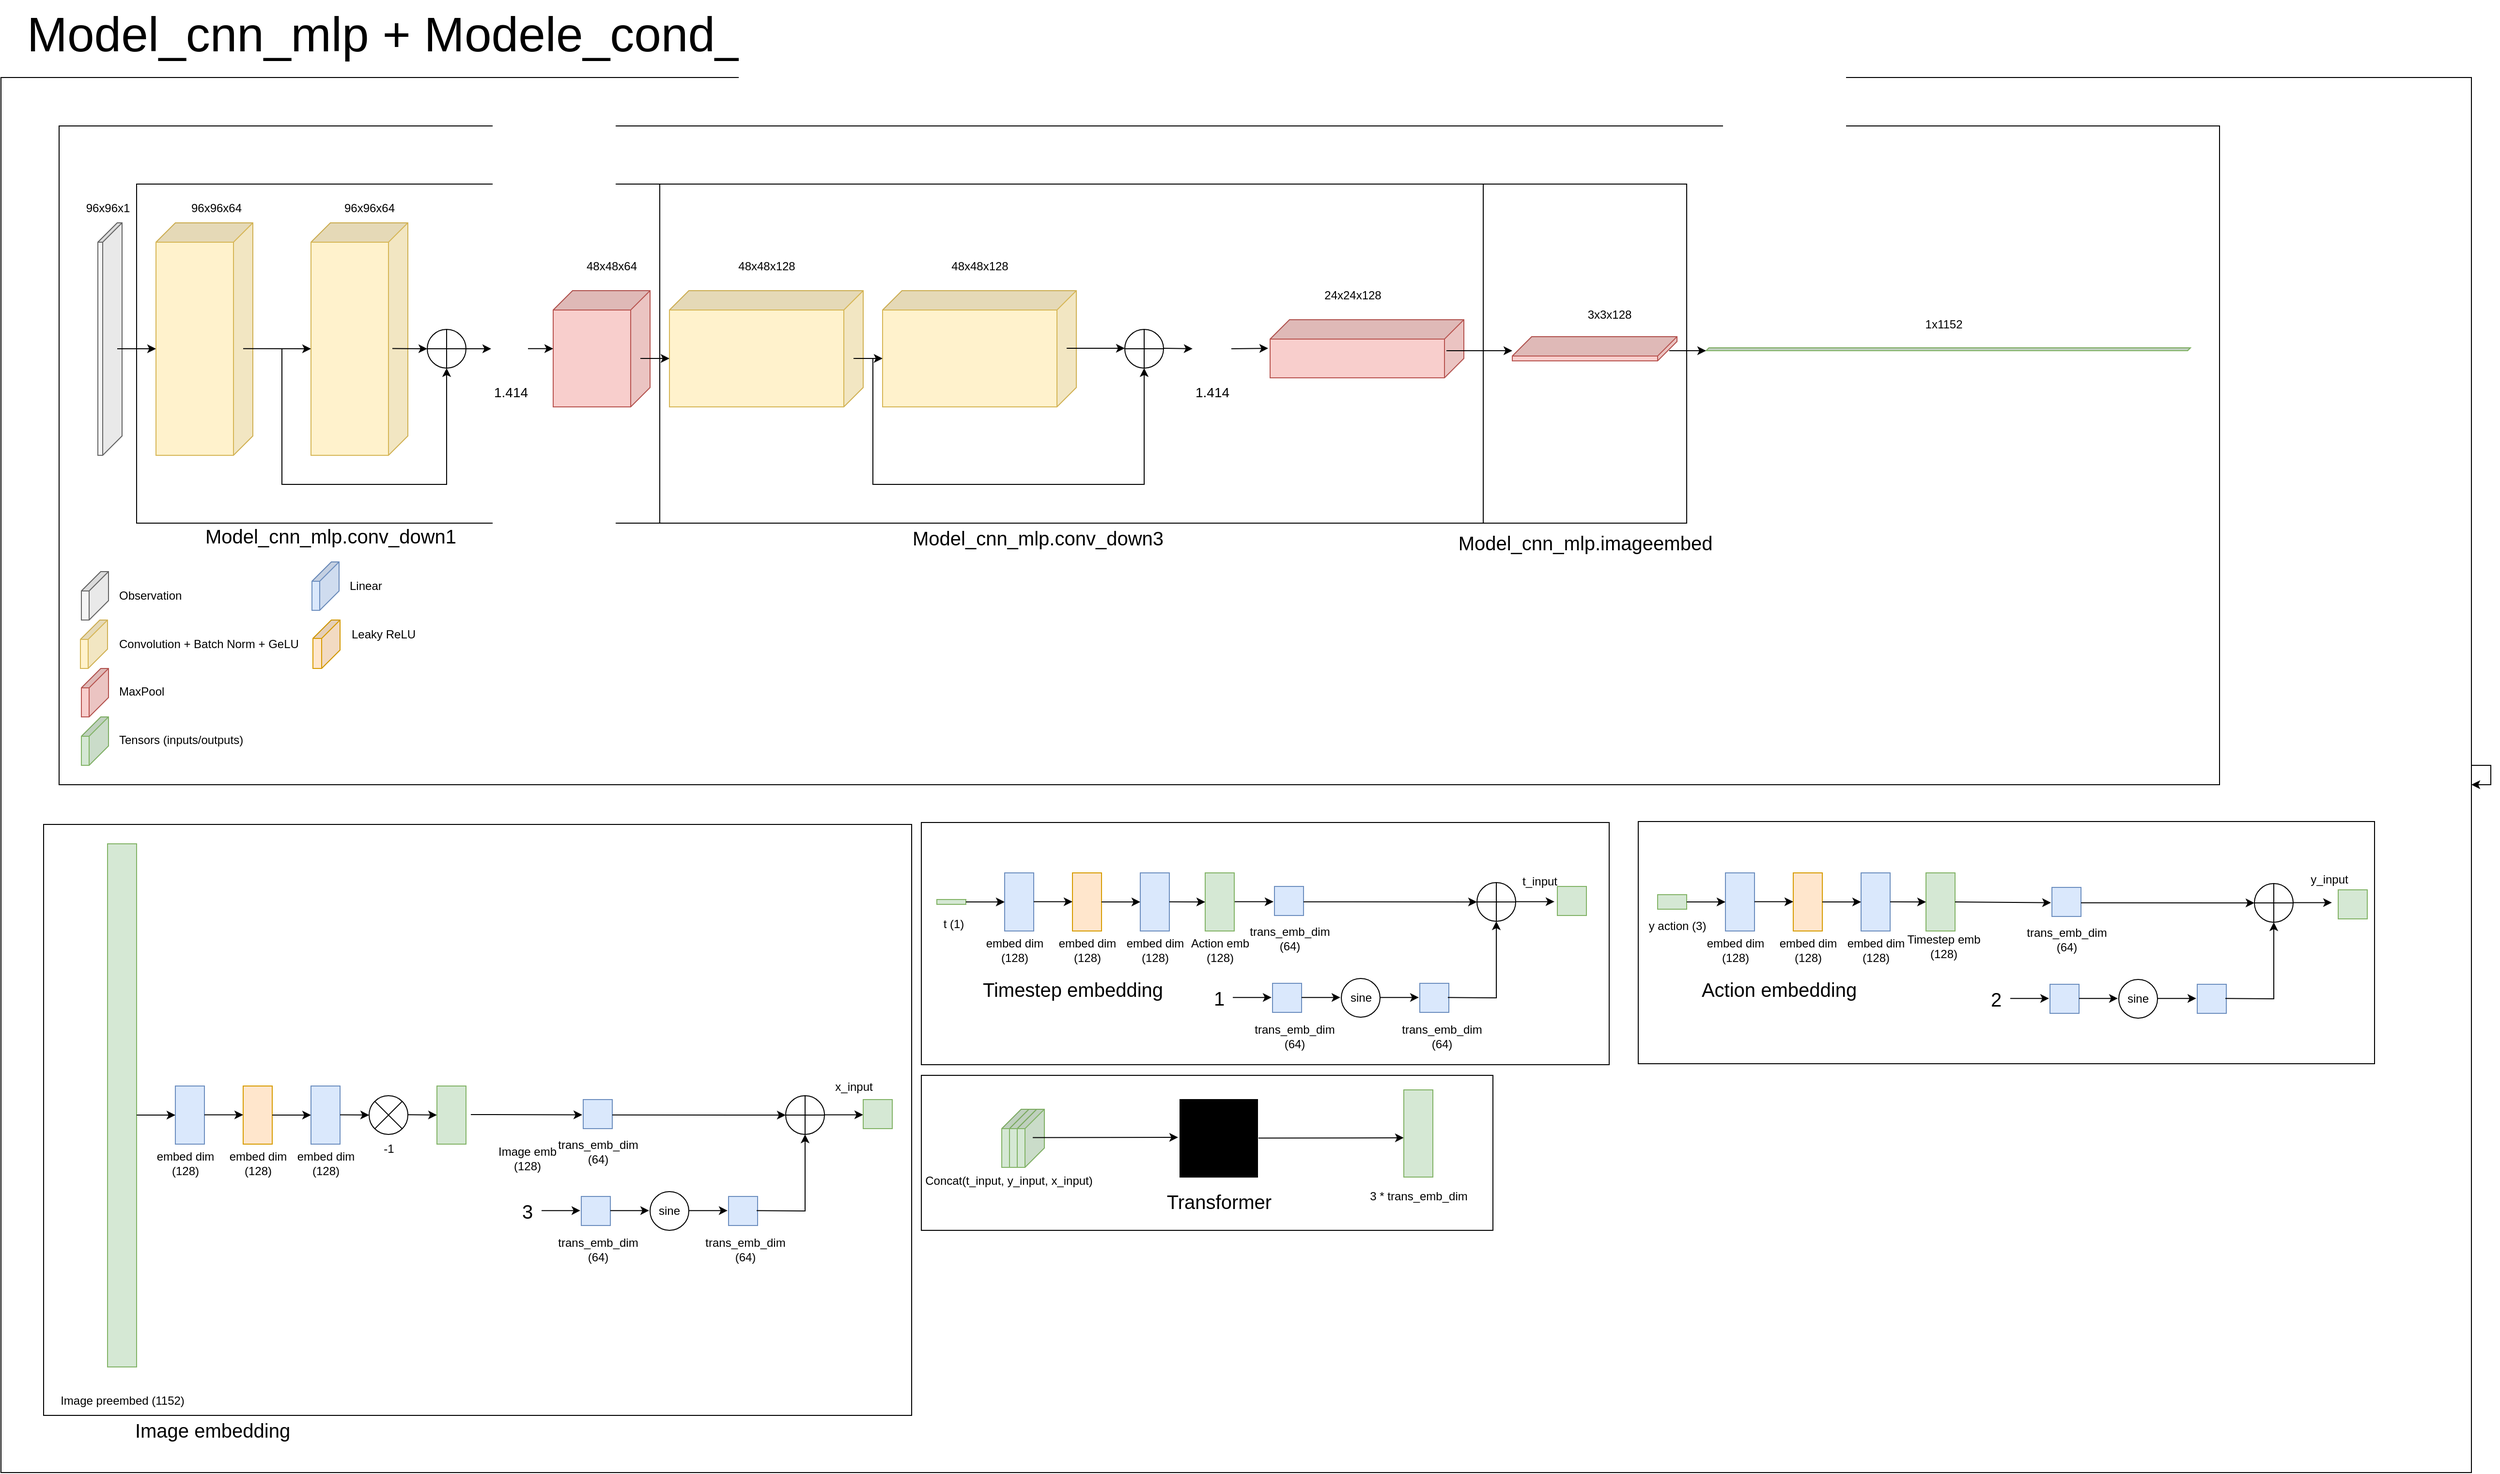 <mxfile version="21.6.1" type="github">
  <diagram name="Página-1" id="9xYNeDQMtR-Gsh-nBc_P">
    <mxGraphModel dx="4671" dy="3289" grid="1" gridSize="10" guides="1" tooltips="1" connect="1" arrows="1" fold="1" page="1" pageScale="1" pageWidth="827" pageHeight="1169" math="0" shadow="0">
      <root>
        <mxCell id="0" />
        <mxCell id="1" parent="0" />
        <mxCell id="6oceY9OCk3C5_YFXRhJT-163" value="" style="rounded=0;whiteSpace=wrap;html=1;" vertex="1" parent="1">
          <mxGeometry x="-60" y="-50" width="2550" height="1440" as="geometry" />
        </mxCell>
        <mxCell id="6oceY9OCk3C5_YFXRhJT-162" value="" style="rounded=0;whiteSpace=wrap;html=1;" vertex="1" parent="1">
          <mxGeometry x="890" y="980" width="590" height="160" as="geometry" />
        </mxCell>
        <mxCell id="6oceY9OCk3C5_YFXRhJT-161" value="" style="rounded=0;whiteSpace=wrap;html=1;" vertex="1" parent="1">
          <mxGeometry x="1630" y="718" width="760" height="250" as="geometry" />
        </mxCell>
        <mxCell id="6oceY9OCk3C5_YFXRhJT-160" value="" style="rounded=0;whiteSpace=wrap;html=1;" vertex="1" parent="1">
          <mxGeometry x="890" y="719" width="710" height="250" as="geometry" />
        </mxCell>
        <mxCell id="6oceY9OCk3C5_YFXRhJT-49" value="" style="rounded=0;whiteSpace=wrap;html=1;" vertex="1" parent="1">
          <mxGeometry x="-16" y="721" width="896" height="610" as="geometry" />
        </mxCell>
        <mxCell id="6oceY9OCk3C5_YFXRhJT-1" value="" style="rounded=0;whiteSpace=wrap;html=1;textOpacity=0;" vertex="1" parent="1">
          <mxGeometry width="2230" height="680" as="geometry" />
        </mxCell>
        <mxCell id="3gO5LC552atLHlRaGAxK-76" value="" style="rounded=0;whiteSpace=wrap;html=1;textOpacity=0;" parent="1" vertex="1">
          <mxGeometry x="1470" y="60" width="210" height="350" as="geometry" />
        </mxCell>
        <mxCell id="3gO5LC552atLHlRaGAxK-67" value="" style="rounded=0;whiteSpace=wrap;html=1;textOpacity=0;" parent="1" vertex="1">
          <mxGeometry x="620" y="60" width="850" height="350" as="geometry" />
        </mxCell>
        <mxCell id="3gO5LC552atLHlRaGAxK-65" value="" style="rounded=0;whiteSpace=wrap;html=1;textOpacity=0;" parent="1" vertex="1">
          <mxGeometry x="80" y="60" width="540" height="350" as="geometry" />
        </mxCell>
        <mxCell id="3gO5LC552atLHlRaGAxK-1" value="" style="shape=cube;whiteSpace=wrap;html=1;boundedLbl=1;backgroundOutline=1;darkOpacity=0.05;darkOpacity2=0.1;direction=south;fillColor=#fff2cc;strokeColor=#d6b656;" parent="1" vertex="1">
          <mxGeometry x="100" y="100" width="100" height="240" as="geometry" />
        </mxCell>
        <mxCell id="3gO5LC552atLHlRaGAxK-2" value="96x96x64" style="text;html=1;align=center;verticalAlign=middle;resizable=0;points=[];autosize=1;strokeColor=none;fillColor=none;" parent="1" vertex="1">
          <mxGeometry x="280" y="70" width="80" height="30" as="geometry" />
        </mxCell>
        <mxCell id="3gO5LC552atLHlRaGAxK-3" value="" style="shape=cube;whiteSpace=wrap;html=1;boundedLbl=1;backgroundOutline=1;darkOpacity=0.05;darkOpacity2=0.1;direction=south;fillColor=#fff2cc;strokeColor=#d6b656;" parent="1" vertex="1">
          <mxGeometry x="22" y="510" width="28" height="50" as="geometry" />
        </mxCell>
        <mxCell id="3gO5LC552atLHlRaGAxK-4" value="Convolution + Batch Norm + GeLU" style="text;html=1;align=left;verticalAlign=middle;resizable=0;points=[];autosize=1;strokeColor=none;fillColor=none;" parent="1" vertex="1">
          <mxGeometry x="60" y="520" width="210" height="30" as="geometry" />
        </mxCell>
        <mxCell id="3gO5LC552atLHlRaGAxK-8" value="" style="shape=cube;whiteSpace=wrap;html=1;boundedLbl=1;backgroundOutline=1;darkOpacity=0.05;darkOpacity2=0.1;direction=south;fillColor=#fff2cc;strokeColor=#d6b656;" parent="1" vertex="1">
          <mxGeometry x="260" y="100" width="100" height="240" as="geometry" />
        </mxCell>
        <mxCell id="3gO5LC552atLHlRaGAxK-11" value="" style="shape=cube;whiteSpace=wrap;html=1;boundedLbl=1;backgroundOutline=1;darkOpacity=0.05;darkOpacity2=0.1;direction=south;fillColor=#f5f5f5;strokeColor=#666666;fontColor=#333333;" parent="1" vertex="1">
          <mxGeometry x="40" y="100" width="25" height="240" as="geometry" />
        </mxCell>
        <mxCell id="3gO5LC552atLHlRaGAxK-12" value="96x96x1" style="text;html=1;align=center;verticalAlign=middle;resizable=0;points=[];autosize=1;strokeColor=none;fillColor=none;" parent="1" vertex="1">
          <mxGeometry x="15" y="70" width="70" height="30" as="geometry" />
        </mxCell>
        <mxCell id="3gO5LC552atLHlRaGAxK-13" value="" style="shape=cube;whiteSpace=wrap;html=1;boundedLbl=1;backgroundOutline=1;darkOpacity=0.05;darkOpacity2=0.1;direction=south;fillColor=#f5f5f5;strokeColor=#666666;fontColor=#333333;" parent="1" vertex="1">
          <mxGeometry x="23" y="460" width="28" height="50" as="geometry" />
        </mxCell>
        <mxCell id="3gO5LC552atLHlRaGAxK-14" value="Observation" style="text;html=1;align=left;verticalAlign=middle;resizable=0;points=[];autosize=1;strokeColor=none;fillColor=none;" parent="1" vertex="1">
          <mxGeometry x="60" y="470" width="90" height="30" as="geometry" />
        </mxCell>
        <mxCell id="3gO5LC552atLHlRaGAxK-15" value="" style="endArrow=classic;html=1;rounded=0;" parent="1" edge="1">
          <mxGeometry width="50" height="50" relative="1" as="geometry">
            <mxPoint x="60" y="230" as="sourcePoint" />
            <mxPoint x="100" y="230" as="targetPoint" />
          </mxGeometry>
        </mxCell>
        <mxCell id="3gO5LC552atLHlRaGAxK-16" value="" style="verticalLabelPosition=bottom;verticalAlign=top;html=1;shape=mxgraph.flowchart.summing_function;" parent="1" vertex="1">
          <mxGeometry x="380" y="210" width="40" height="40" as="geometry" />
        </mxCell>
        <mxCell id="3gO5LC552atLHlRaGAxK-17" value="" style="endArrow=classic;html=1;rounded=0;entryX=0.5;entryY=1;entryDx=0;entryDy=0;entryPerimeter=0;" parent="1" target="3gO5LC552atLHlRaGAxK-16" edge="1">
          <mxGeometry width="50" height="50" relative="1" as="geometry">
            <mxPoint x="230" y="230" as="sourcePoint" />
            <mxPoint x="100" y="410" as="targetPoint" />
            <Array as="points">
              <mxPoint x="230" y="360" />
              <mxPoint x="230" y="370" />
              <mxPoint x="400" y="370" />
            </Array>
          </mxGeometry>
        </mxCell>
        <mxCell id="3gO5LC552atLHlRaGAxK-19" value="" style="shape=image;html=1;verticalAlign=top;verticalLabelPosition=bottom;labelBackgroundColor=#ffffff;imageAspect=0;aspect=fixed;image=https://cdn0.iconfinder.com/data/icons/math-business-icon-set/93/1_4-128.png" parent="1" vertex="1">
          <mxGeometry x="446" y="210" width="40" height="40" as="geometry" />
        </mxCell>
        <mxCell id="3gO5LC552atLHlRaGAxK-21" value="" style="endArrow=classic;html=1;rounded=0;entryX=0;entryY=0.5;entryDx=0;entryDy=0;exitX=1;exitY=0.5;exitDx=0;exitDy=0;exitPerimeter=0;" parent="1" source="3gO5LC552atLHlRaGAxK-16" target="3gO5LC552atLHlRaGAxK-19" edge="1">
          <mxGeometry width="50" height="50" relative="1" as="geometry">
            <mxPoint x="546" y="220" as="sourcePoint" />
            <mxPoint x="321" y="229.5" as="targetPoint" />
          </mxGeometry>
        </mxCell>
        <mxCell id="3gO5LC552atLHlRaGAxK-22" value="&lt;font style=&quot;font-size: 14px;&quot;&gt;1.414&lt;/font&gt;" style="text;html=1;align=center;verticalAlign=middle;resizable=0;points=[];autosize=1;strokeColor=none;fillColor=none;" parent="1" vertex="1">
          <mxGeometry x="436" y="260" width="60" height="30" as="geometry" />
        </mxCell>
        <mxCell id="3gO5LC552atLHlRaGAxK-24" value="96x96x64" style="text;html=1;align=center;verticalAlign=middle;resizable=0;points=[];autosize=1;strokeColor=none;fillColor=none;" parent="1" vertex="1">
          <mxGeometry x="122" y="70" width="80" height="30" as="geometry" />
        </mxCell>
        <mxCell id="3gO5LC552atLHlRaGAxK-25" value="" style="shape=cube;whiteSpace=wrap;html=1;boundedLbl=1;backgroundOutline=1;darkOpacity=0.05;darkOpacity2=0.1;direction=south;fillColor=#f8cecc;strokeColor=#b85450;" parent="1" vertex="1">
          <mxGeometry x="510" y="170" width="100" height="120" as="geometry" />
        </mxCell>
        <mxCell id="3gO5LC552atLHlRaGAxK-28" value="" style="verticalLabelPosition=bottom;verticalAlign=top;html=1;shape=mxgraph.flowchart.summing_function;" parent="1" vertex="1">
          <mxGeometry x="1100" y="210" width="40" height="40" as="geometry" />
        </mxCell>
        <mxCell id="3gO5LC552atLHlRaGAxK-29" value="" style="endArrow=classic;html=1;rounded=0;entryX=0.5;entryY=1;entryDx=0;entryDy=0;entryPerimeter=0;" parent="1" target="3gO5LC552atLHlRaGAxK-28" edge="1">
          <mxGeometry width="50" height="50" relative="1" as="geometry">
            <mxPoint x="840" y="240" as="sourcePoint" />
            <mxPoint x="960" y="410" as="targetPoint" />
            <Array as="points">
              <mxPoint x="840" y="370" />
              <mxPoint x="1050" y="370" />
              <mxPoint x="1070" y="370" />
              <mxPoint x="1120" y="370" />
            </Array>
          </mxGeometry>
        </mxCell>
        <mxCell id="3gO5LC552atLHlRaGAxK-31" value="" style="shape=image;html=1;verticalAlign=top;verticalLabelPosition=bottom;labelBackgroundColor=#ffffff;imageAspect=0;aspect=fixed;image=https://cdn0.iconfinder.com/data/icons/math-business-icon-set/93/1_4-128.png" parent="1" vertex="1">
          <mxGeometry x="1170" y="210" width="40" height="40" as="geometry" />
        </mxCell>
        <mxCell id="3gO5LC552atLHlRaGAxK-33" value="" style="endArrow=classic;html=1;rounded=0;entryX=0;entryY=0.5;entryDx=0;entryDy=0;" parent="1" target="3gO5LC552atLHlRaGAxK-31" edge="1">
          <mxGeometry width="50" height="50" relative="1" as="geometry">
            <mxPoint x="1140" y="229.5" as="sourcePoint" />
            <mxPoint x="1168" y="229.5" as="targetPoint" />
          </mxGeometry>
        </mxCell>
        <mxCell id="3gO5LC552atLHlRaGAxK-34" value="48x48x128" style="text;html=1;align=center;verticalAlign=middle;resizable=0;points=[];autosize=1;strokeColor=none;fillColor=none;" parent="1" vertex="1">
          <mxGeometry x="690" y="130" width="80" height="30" as="geometry" />
        </mxCell>
        <mxCell id="3gO5LC552atLHlRaGAxK-43" value="" style="endArrow=classic;html=1;rounded=0;entryX=0;entryY=0;entryDx=130;entryDy=100;entryPerimeter=0;" parent="1" target="3gO5LC552atLHlRaGAxK-8" edge="1">
          <mxGeometry width="50" height="50" relative="1" as="geometry">
            <mxPoint x="190" y="229.84" as="sourcePoint" />
            <mxPoint x="230" y="229.84" as="targetPoint" />
          </mxGeometry>
        </mxCell>
        <mxCell id="3gO5LC552atLHlRaGAxK-45" value="" style="endArrow=classic;html=1;rounded=0;entryX=0;entryY=0.5;entryDx=0;entryDy=0;entryPerimeter=0;" parent="1" target="3gO5LC552atLHlRaGAxK-16" edge="1">
          <mxGeometry width="50" height="50" relative="1" as="geometry">
            <mxPoint x="344" y="229.75" as="sourcePoint" />
            <mxPoint x="414" y="229.91" as="targetPoint" />
          </mxGeometry>
        </mxCell>
        <mxCell id="3gO5LC552atLHlRaGAxK-47" value="" style="shape=cube;whiteSpace=wrap;html=1;boundedLbl=1;backgroundOutline=1;darkOpacity=0.05;darkOpacity2=0.1;direction=south;fillColor=#f8cecc;strokeColor=#b85450;" parent="1" vertex="1">
          <mxGeometry x="23" y="560" width="28" height="50" as="geometry" />
        </mxCell>
        <mxCell id="3gO5LC552atLHlRaGAxK-48" value="MaxPool" style="text;html=1;align=left;verticalAlign=middle;resizable=0;points=[];autosize=1;strokeColor=none;fillColor=none;" parent="1" vertex="1">
          <mxGeometry x="60" y="569" width="70" height="30" as="geometry" />
        </mxCell>
        <mxCell id="3gO5LC552atLHlRaGAxK-49" value="" style="endArrow=classic;html=1;rounded=0;entryX=0;entryY=0.5;entryDx=0;entryDy=0;exitX=1;exitY=0.5;exitDx=0;exitDy=0;exitPerimeter=0;" parent="1" edge="1">
          <mxGeometry width="50" height="50" relative="1" as="geometry">
            <mxPoint x="484" y="229.92" as="sourcePoint" />
            <mxPoint x="510" y="229.92" as="targetPoint" />
          </mxGeometry>
        </mxCell>
        <mxCell id="3gO5LC552atLHlRaGAxK-50" value="" style="shape=cube;whiteSpace=wrap;html=1;boundedLbl=1;backgroundOutline=1;darkOpacity=0.05;darkOpacity2=0.1;direction=south;fillColor=#fff2cc;strokeColor=#d6b656;" parent="1" vertex="1">
          <mxGeometry x="630" y="170" width="200" height="120" as="geometry" />
        </mxCell>
        <mxCell id="3gO5LC552atLHlRaGAxK-51" value="" style="shape=cube;whiteSpace=wrap;html=1;boundedLbl=1;backgroundOutline=1;darkOpacity=0.05;darkOpacity2=0.1;direction=south;fillColor=#fff2cc;strokeColor=#d6b656;" parent="1" vertex="1">
          <mxGeometry x="850" y="170" width="200" height="120" as="geometry" />
        </mxCell>
        <mxCell id="3gO5LC552atLHlRaGAxK-20" value="" style="endArrow=classic;html=1;rounded=0;entryX=0;entryY=0;entryDx=70;entryDy=200;entryPerimeter=0;" parent="1" target="3gO5LC552atLHlRaGAxK-50" edge="1">
          <mxGeometry width="50" height="50" relative="1" as="geometry">
            <mxPoint x="600" y="240" as="sourcePoint" />
            <mxPoint x="687" y="240.5" as="targetPoint" />
          </mxGeometry>
        </mxCell>
        <mxCell id="3gO5LC552atLHlRaGAxK-52" value="" style="endArrow=classic;html=1;rounded=0;entryX=0;entryY=0;entryDx=70;entryDy=200;entryPerimeter=0;" parent="1" edge="1">
          <mxGeometry width="50" height="50" relative="1" as="geometry">
            <mxPoint x="820" y="240" as="sourcePoint" />
            <mxPoint x="850" y="240" as="targetPoint" />
          </mxGeometry>
        </mxCell>
        <mxCell id="3gO5LC552atLHlRaGAxK-53" value="48x48x128" style="text;html=1;align=center;verticalAlign=middle;resizable=0;points=[];autosize=1;strokeColor=none;fillColor=none;" parent="1" vertex="1">
          <mxGeometry x="910" y="130" width="80" height="30" as="geometry" />
        </mxCell>
        <mxCell id="3gO5LC552atLHlRaGAxK-30" value="" style="endArrow=classic;html=1;rounded=0;" parent="1" edge="1">
          <mxGeometry width="50" height="50" relative="1" as="geometry">
            <mxPoint x="1040" y="229.5" as="sourcePoint" />
            <mxPoint x="1100" y="229.5" as="targetPoint" />
          </mxGeometry>
        </mxCell>
        <mxCell id="3gO5LC552atLHlRaGAxK-54" value="&lt;font style=&quot;font-size: 14px;&quot;&gt;1.414&lt;/font&gt;" style="text;html=1;align=center;verticalAlign=middle;resizable=0;points=[];autosize=1;strokeColor=none;fillColor=none;" parent="1" vertex="1">
          <mxGeometry x="1160" y="260" width="60" height="30" as="geometry" />
        </mxCell>
        <mxCell id="3gO5LC552atLHlRaGAxK-55" value="" style="shape=cube;whiteSpace=wrap;html=1;boundedLbl=1;backgroundOutline=1;darkOpacity=0.05;darkOpacity2=0.1;direction=south;fillColor=#f8cecc;strokeColor=#b85450;" parent="1" vertex="1">
          <mxGeometry x="1250" y="200" width="200" height="60" as="geometry" />
        </mxCell>
        <mxCell id="3gO5LC552atLHlRaGAxK-58" value="48x48x64" style="text;html=1;align=center;verticalAlign=middle;resizable=0;points=[];autosize=1;strokeColor=none;fillColor=none;" parent="1" vertex="1">
          <mxGeometry x="530" y="130" width="80" height="30" as="geometry" />
        </mxCell>
        <mxCell id="3gO5LC552atLHlRaGAxK-59" value="24x24x128" style="text;html=1;align=center;verticalAlign=middle;resizable=0;points=[];autosize=1;strokeColor=none;fillColor=none;" parent="1" vertex="1">
          <mxGeometry x="1295" y="160" width="80" height="30" as="geometry" />
        </mxCell>
        <mxCell id="3gO5LC552atLHlRaGAxK-64" value="" style="endArrow=classic;html=1;rounded=0;entryX=0.492;entryY=1.01;entryDx=0;entryDy=0;entryPerimeter=0;" parent="1" target="3gO5LC552atLHlRaGAxK-55" edge="1">
          <mxGeometry width="50" height="50" relative="1" as="geometry">
            <mxPoint x="1210" y="230" as="sourcePoint" />
            <mxPoint x="1240.2" y="230" as="targetPoint" />
          </mxGeometry>
        </mxCell>
        <mxCell id="3gO5LC552atLHlRaGAxK-66" value="&lt;font style=&quot;font-size: 20px;&quot;&gt;Model_cnn_mlp.conv_down1&lt;/font&gt;" style="text;html=1;align=center;verticalAlign=middle;resizable=0;points=[];autosize=1;strokeColor=none;fillColor=none;" parent="1" vertex="1">
          <mxGeometry x="140" y="403" width="280" height="40" as="geometry" />
        </mxCell>
        <mxCell id="3gO5LC552atLHlRaGAxK-68" value="&lt;font style=&quot;font-size: 20px;&quot;&gt;Model_cnn_mlp.conv_down3&lt;/font&gt;" style="text;html=1;align=center;verticalAlign=middle;resizable=0;points=[];autosize=1;strokeColor=none;fillColor=none;" parent="1" vertex="1">
          <mxGeometry x="870" y="405" width="280" height="40" as="geometry" />
        </mxCell>
        <mxCell id="3gO5LC552atLHlRaGAxK-69" value="" style="shape=cube;whiteSpace=wrap;html=1;boundedLbl=1;backgroundOutline=1;darkOpacity=0.05;darkOpacity2=0.1;direction=south;fillColor=#f8cecc;strokeColor=#b85450;" parent="1" vertex="1">
          <mxGeometry x="1500" y="217.5" width="170" height="25" as="geometry" />
        </mxCell>
        <mxCell id="3gO5LC552atLHlRaGAxK-70" value="3x3x128" style="text;html=1;align=center;verticalAlign=middle;resizable=0;points=[];autosize=1;strokeColor=none;fillColor=none;" parent="1" vertex="1">
          <mxGeometry x="1565" y="180" width="70" height="30" as="geometry" />
        </mxCell>
        <mxCell id="3gO5LC552atLHlRaGAxK-72" value="" style="shape=cube;whiteSpace=wrap;html=1;boundedLbl=1;backgroundOutline=1;darkOpacity=0.05;darkOpacity2=0.1;direction=south;fillColor=#d5e8d4;strokeColor=#82b366;" parent="1" vertex="1">
          <mxGeometry x="1700" y="229" width="500" height="3" as="geometry" />
        </mxCell>
        <mxCell id="3gO5LC552atLHlRaGAxK-73" value="1x1152" style="text;html=1;align=center;verticalAlign=middle;resizable=0;points=[];autosize=1;strokeColor=none;fillColor=none;" parent="1" vertex="1">
          <mxGeometry x="1915" y="190" width="60" height="30" as="geometry" />
        </mxCell>
        <mxCell id="3gO5LC552atLHlRaGAxK-74" value="" style="endArrow=classic;html=1;rounded=0;entryX=0.58;entryY=1;entryDx=0;entryDy=0;entryPerimeter=0;" parent="1" target="3gO5LC552atLHlRaGAxK-69" edge="1">
          <mxGeometry width="50" height="50" relative="1" as="geometry">
            <mxPoint x="1432" y="232" as="sourcePoint" />
            <mxPoint x="1470" y="232" as="targetPoint" />
          </mxGeometry>
        </mxCell>
        <mxCell id="3gO5LC552atLHlRaGAxK-75" value="" style="endArrow=classic;html=1;rounded=0;entryX=0.492;entryY=1.01;entryDx=0;entryDy=0;entryPerimeter=0;" parent="1" edge="1">
          <mxGeometry width="50" height="50" relative="1" as="geometry">
            <mxPoint x="1662" y="232" as="sourcePoint" />
            <mxPoint x="1700" y="232" as="targetPoint" />
          </mxGeometry>
        </mxCell>
        <mxCell id="3gO5LC552atLHlRaGAxK-77" value="&lt;font style=&quot;font-size: 20px;&quot;&gt;Model_cnn_mlp.imageembed&lt;/font&gt;" style="text;html=1;align=center;verticalAlign=middle;resizable=0;points=[];autosize=1;strokeColor=none;fillColor=none;" parent="1" vertex="1">
          <mxGeometry x="1430" y="410" width="290" height="40" as="geometry" />
        </mxCell>
        <mxCell id="3gO5LC552atLHlRaGAxK-78" value="" style="shape=cube;whiteSpace=wrap;html=1;boundedLbl=1;backgroundOutline=1;darkOpacity=0.05;darkOpacity2=0.1;direction=south;fillColor=#d5e8d4;strokeColor=#82b366;" parent="1" vertex="1">
          <mxGeometry x="23" y="610" width="28" height="50" as="geometry" />
        </mxCell>
        <mxCell id="3gO5LC552atLHlRaGAxK-79" value="Tensors (inputs/outputs)" style="text;html=1;align=left;verticalAlign=middle;resizable=0;points=[];autosize=1;strokeColor=none;fillColor=none;" parent="1" vertex="1">
          <mxGeometry x="60" y="619" width="150" height="30" as="geometry" />
        </mxCell>
        <mxCell id="6oceY9OCk3C5_YFXRhJT-5" value="" style="rounded=0;whiteSpace=wrap;html=1;fillColor=#d5e8d4;strokeColor=#82b366;" vertex="1" parent="1">
          <mxGeometry x="50" y="741" width="30" height="540" as="geometry" />
        </mxCell>
        <mxCell id="6oceY9OCk3C5_YFXRhJT-7" value="Image preembed (1152)" style="text;html=1;align=center;verticalAlign=middle;resizable=0;points=[];autosize=1;strokeColor=none;fillColor=none;" vertex="1" parent="1">
          <mxGeometry x="-10" y="1301" width="150" height="30" as="geometry" />
        </mxCell>
        <mxCell id="6oceY9OCk3C5_YFXRhJT-8" value="" style="rounded=0;whiteSpace=wrap;html=1;fillColor=#dae8fc;strokeColor=#6c8ebf;" vertex="1" parent="1">
          <mxGeometry x="120" y="991" width="30" height="60" as="geometry" />
        </mxCell>
        <mxCell id="6oceY9OCk3C5_YFXRhJT-12" value="" style="endArrow=classic;html=1;rounded=0;entryX=0;entryY=0.5;entryDx=0;entryDy=0;" edge="1" parent="1" target="6oceY9OCk3C5_YFXRhJT-8">
          <mxGeometry width="50" height="50" relative="1" as="geometry">
            <mxPoint x="80" y="1021" as="sourcePoint" />
            <mxPoint x="130" y="971" as="targetPoint" />
          </mxGeometry>
        </mxCell>
        <mxCell id="6oceY9OCk3C5_YFXRhJT-13" value="" style="shape=cube;whiteSpace=wrap;html=1;boundedLbl=1;backgroundOutline=1;darkOpacity=0.05;darkOpacity2=0.1;direction=south;fillColor=#dae8fc;strokeColor=#6c8ebf;" vertex="1" parent="1">
          <mxGeometry x="261" y="450" width="28" height="50" as="geometry" />
        </mxCell>
        <mxCell id="6oceY9OCk3C5_YFXRhJT-14" value="Linear" style="text;html=1;align=left;verticalAlign=middle;resizable=0;points=[];autosize=1;strokeColor=none;fillColor=none;" vertex="1" parent="1">
          <mxGeometry x="298" y="460" width="60" height="30" as="geometry" />
        </mxCell>
        <mxCell id="6oceY9OCk3C5_YFXRhJT-15" value="" style="rounded=0;whiteSpace=wrap;html=1;fillColor=#ffe6cc;strokeColor=#d79b00;" vertex="1" parent="1">
          <mxGeometry x="190" y="991" width="30" height="60" as="geometry" />
        </mxCell>
        <mxCell id="6oceY9OCk3C5_YFXRhJT-16" value="" style="shape=cube;whiteSpace=wrap;html=1;boundedLbl=1;backgroundOutline=1;darkOpacity=0.05;darkOpacity2=0.1;direction=south;fillColor=#ffe6cc;strokeColor=#d79b00;size=19;" vertex="1" parent="1">
          <mxGeometry x="262" y="510" width="28" height="50" as="geometry" />
        </mxCell>
        <mxCell id="6oceY9OCk3C5_YFXRhJT-17" value="Leaky ReLU" style="text;html=1;align=left;verticalAlign=middle;resizable=0;points=[];autosize=1;strokeColor=none;fillColor=none;" vertex="1" parent="1">
          <mxGeometry x="300" y="510" width="90" height="30" as="geometry" />
        </mxCell>
        <mxCell id="6oceY9OCk3C5_YFXRhJT-18" value="" style="endArrow=classic;html=1;rounded=0;entryX=0;entryY=0.5;entryDx=0;entryDy=0;" edge="1" parent="1">
          <mxGeometry width="50" height="50" relative="1" as="geometry">
            <mxPoint x="150" y="1020.81" as="sourcePoint" />
            <mxPoint x="190" y="1020.81" as="targetPoint" />
          </mxGeometry>
        </mxCell>
        <mxCell id="6oceY9OCk3C5_YFXRhJT-19" value="" style="rounded=0;whiteSpace=wrap;html=1;fillColor=#dae8fc;strokeColor=#6c8ebf;" vertex="1" parent="1">
          <mxGeometry x="260" y="991" width="30" height="60" as="geometry" />
        </mxCell>
        <mxCell id="6oceY9OCk3C5_YFXRhJT-20" value="" style="endArrow=classic;html=1;rounded=0;entryX=0;entryY=0.5;entryDx=0;entryDy=0;" edge="1" parent="1" target="6oceY9OCk3C5_YFXRhJT-19">
          <mxGeometry width="50" height="50" relative="1" as="geometry">
            <mxPoint x="220" y="1021" as="sourcePoint" />
            <mxPoint x="270" y="971" as="targetPoint" />
          </mxGeometry>
        </mxCell>
        <mxCell id="6oceY9OCk3C5_YFXRhJT-21" value="embed dim&lt;br&gt;(128)" style="text;html=1;align=center;verticalAlign=middle;resizable=0;points=[];autosize=1;strokeColor=none;fillColor=none;" vertex="1" parent="1">
          <mxGeometry x="90" y="1051" width="80" height="40" as="geometry" />
        </mxCell>
        <mxCell id="6oceY9OCk3C5_YFXRhJT-24" value="embed dim&lt;br&gt;(128)" style="text;html=1;align=center;verticalAlign=middle;resizable=0;points=[];autosize=1;strokeColor=none;fillColor=none;" vertex="1" parent="1">
          <mxGeometry x="165" y="1051" width="80" height="40" as="geometry" />
        </mxCell>
        <mxCell id="6oceY9OCk3C5_YFXRhJT-25" value="embed dim&lt;br&gt;(128)" style="text;html=1;align=center;verticalAlign=middle;resizable=0;points=[];autosize=1;strokeColor=none;fillColor=none;" vertex="1" parent="1">
          <mxGeometry x="235" y="1051" width="80" height="40" as="geometry" />
        </mxCell>
        <mxCell id="6oceY9OCk3C5_YFXRhJT-26" value="" style="rounded=0;whiteSpace=wrap;html=1;fillColor=#d5e8d4;strokeColor=#82b366;" vertex="1" parent="1">
          <mxGeometry x="1650" y="793.5" width="30" height="15" as="geometry" />
        </mxCell>
        <mxCell id="6oceY9OCk3C5_YFXRhJT-27" value="y action (3)" style="text;html=1;align=center;verticalAlign=middle;resizable=0;points=[];autosize=1;strokeColor=none;fillColor=none;" vertex="1" parent="1">
          <mxGeometry x="1630" y="810.5" width="80" height="30" as="geometry" />
        </mxCell>
        <mxCell id="6oceY9OCk3C5_YFXRhJT-28" value="" style="rounded=0;whiteSpace=wrap;html=1;fillColor=#dae8fc;strokeColor=#6c8ebf;" vertex="1" parent="1">
          <mxGeometry x="1720" y="771" width="30" height="60" as="geometry" />
        </mxCell>
        <mxCell id="6oceY9OCk3C5_YFXRhJT-29" value="" style="endArrow=classic;html=1;rounded=0;entryX=0;entryY=0.5;entryDx=0;entryDy=0;" edge="1" parent="1" target="6oceY9OCk3C5_YFXRhJT-28">
          <mxGeometry width="50" height="50" relative="1" as="geometry">
            <mxPoint x="1680" y="801" as="sourcePoint" />
            <mxPoint x="1730" y="751" as="targetPoint" />
          </mxGeometry>
        </mxCell>
        <mxCell id="6oceY9OCk3C5_YFXRhJT-30" value="" style="rounded=0;whiteSpace=wrap;html=1;fillColor=#ffe6cc;strokeColor=#d79b00;" vertex="1" parent="1">
          <mxGeometry x="1790" y="771" width="30" height="60" as="geometry" />
        </mxCell>
        <mxCell id="6oceY9OCk3C5_YFXRhJT-31" value="" style="endArrow=classic;html=1;rounded=0;entryX=0;entryY=0.5;entryDx=0;entryDy=0;" edge="1" parent="1">
          <mxGeometry width="50" height="50" relative="1" as="geometry">
            <mxPoint x="1750" y="800.81" as="sourcePoint" />
            <mxPoint x="1790" y="800.81" as="targetPoint" />
          </mxGeometry>
        </mxCell>
        <mxCell id="6oceY9OCk3C5_YFXRhJT-32" value="" style="rounded=0;whiteSpace=wrap;html=1;fillColor=#dae8fc;strokeColor=#6c8ebf;" vertex="1" parent="1">
          <mxGeometry x="1860" y="771" width="30" height="60" as="geometry" />
        </mxCell>
        <mxCell id="6oceY9OCk3C5_YFXRhJT-33" value="" style="endArrow=classic;html=1;rounded=0;entryX=0;entryY=0.5;entryDx=0;entryDy=0;" edge="1" parent="1" target="6oceY9OCk3C5_YFXRhJT-32">
          <mxGeometry width="50" height="50" relative="1" as="geometry">
            <mxPoint x="1820" y="801" as="sourcePoint" />
            <mxPoint x="1870" y="751" as="targetPoint" />
          </mxGeometry>
        </mxCell>
        <mxCell id="6oceY9OCk3C5_YFXRhJT-34" value="embed dim&lt;br&gt;(128)" style="text;html=1;align=center;verticalAlign=middle;resizable=0;points=[];autosize=1;strokeColor=none;fillColor=none;" vertex="1" parent="1">
          <mxGeometry x="1690" y="831" width="80" height="40" as="geometry" />
        </mxCell>
        <mxCell id="6oceY9OCk3C5_YFXRhJT-35" value="embed dim&lt;br&gt;(128)" style="text;html=1;align=center;verticalAlign=middle;resizable=0;points=[];autosize=1;strokeColor=none;fillColor=none;" vertex="1" parent="1">
          <mxGeometry x="1765" y="831" width="80" height="40" as="geometry" />
        </mxCell>
        <mxCell id="6oceY9OCk3C5_YFXRhJT-36" value="embed dim&lt;br&gt;(128)" style="text;html=1;align=center;verticalAlign=middle;resizable=0;points=[];autosize=1;strokeColor=none;fillColor=none;" vertex="1" parent="1">
          <mxGeometry x="1835" y="831" width="80" height="40" as="geometry" />
        </mxCell>
        <mxCell id="6oceY9OCk3C5_YFXRhJT-38" value="" style="rounded=0;whiteSpace=wrap;html=1;fillColor=#d5e8d4;strokeColor=#82b366;" vertex="1" parent="1">
          <mxGeometry x="906" y="798.5" width="30" height="5" as="geometry" />
        </mxCell>
        <mxCell id="6oceY9OCk3C5_YFXRhJT-39" value="" style="rounded=0;whiteSpace=wrap;html=1;fillColor=#dae8fc;strokeColor=#6c8ebf;" vertex="1" parent="1">
          <mxGeometry x="976" y="771" width="30" height="60" as="geometry" />
        </mxCell>
        <mxCell id="6oceY9OCk3C5_YFXRhJT-40" value="" style="endArrow=classic;html=1;rounded=0;entryX=0;entryY=0.5;entryDx=0;entryDy=0;" edge="1" parent="1" target="6oceY9OCk3C5_YFXRhJT-39">
          <mxGeometry width="50" height="50" relative="1" as="geometry">
            <mxPoint x="936" y="801" as="sourcePoint" />
            <mxPoint x="986" y="751" as="targetPoint" />
          </mxGeometry>
        </mxCell>
        <mxCell id="6oceY9OCk3C5_YFXRhJT-41" value="" style="rounded=0;whiteSpace=wrap;html=1;fillColor=#ffe6cc;strokeColor=#d79b00;" vertex="1" parent="1">
          <mxGeometry x="1046" y="771" width="30" height="60" as="geometry" />
        </mxCell>
        <mxCell id="6oceY9OCk3C5_YFXRhJT-42" value="" style="endArrow=classic;html=1;rounded=0;entryX=0;entryY=0.5;entryDx=0;entryDy=0;" edge="1" parent="1">
          <mxGeometry width="50" height="50" relative="1" as="geometry">
            <mxPoint x="1006" y="800.81" as="sourcePoint" />
            <mxPoint x="1046" y="800.81" as="targetPoint" />
          </mxGeometry>
        </mxCell>
        <mxCell id="6oceY9OCk3C5_YFXRhJT-43" value="" style="rounded=0;whiteSpace=wrap;html=1;fillColor=#dae8fc;strokeColor=#6c8ebf;" vertex="1" parent="1">
          <mxGeometry x="1116" y="771" width="30" height="60" as="geometry" />
        </mxCell>
        <mxCell id="6oceY9OCk3C5_YFXRhJT-44" value="" style="endArrow=classic;html=1;rounded=0;entryX=0;entryY=0.5;entryDx=0;entryDy=0;" edge="1" parent="1" target="6oceY9OCk3C5_YFXRhJT-43">
          <mxGeometry width="50" height="50" relative="1" as="geometry">
            <mxPoint x="1076" y="801" as="sourcePoint" />
            <mxPoint x="1126" y="751" as="targetPoint" />
          </mxGeometry>
        </mxCell>
        <mxCell id="6oceY9OCk3C5_YFXRhJT-45" value="embed dim&lt;br&gt;(128)" style="text;html=1;align=center;verticalAlign=middle;resizable=0;points=[];autosize=1;strokeColor=none;fillColor=none;" vertex="1" parent="1">
          <mxGeometry x="946" y="831" width="80" height="40" as="geometry" />
        </mxCell>
        <mxCell id="6oceY9OCk3C5_YFXRhJT-46" value="embed dim&lt;br&gt;(128)" style="text;html=1;align=center;verticalAlign=middle;resizable=0;points=[];autosize=1;strokeColor=none;fillColor=none;" vertex="1" parent="1">
          <mxGeometry x="1021" y="831" width="80" height="40" as="geometry" />
        </mxCell>
        <mxCell id="6oceY9OCk3C5_YFXRhJT-47" value="embed dim&lt;br&gt;(128)" style="text;html=1;align=center;verticalAlign=middle;resizable=0;points=[];autosize=1;strokeColor=none;fillColor=none;" vertex="1" parent="1">
          <mxGeometry x="1091" y="831" width="80" height="40" as="geometry" />
        </mxCell>
        <mxCell id="6oceY9OCk3C5_YFXRhJT-48" value="t (1)" style="text;html=1;align=center;verticalAlign=middle;resizable=0;points=[];autosize=1;strokeColor=none;fillColor=none;" vertex="1" parent="1">
          <mxGeometry x="903" y="808.5" width="40" height="30" as="geometry" />
        </mxCell>
        <mxCell id="6oceY9OCk3C5_YFXRhJT-50" value="&lt;font style=&quot;font-size: 20px;&quot;&gt;Image embedding&lt;/font&gt;" style="text;html=1;align=center;verticalAlign=middle;resizable=0;points=[];autosize=1;strokeColor=none;fillColor=none;" vertex="1" parent="1">
          <mxGeometry x="68" y="1326" width="180" height="40" as="geometry" />
        </mxCell>
        <mxCell id="6oceY9OCk3C5_YFXRhJT-53" value="&lt;font style=&quot;font-size: 20px;&quot;&gt;Action embedding&lt;/font&gt;" style="text;html=1;align=center;verticalAlign=middle;resizable=0;points=[];autosize=1;strokeColor=none;fillColor=none;" vertex="1" parent="1">
          <mxGeometry x="1685" y="871" width="180" height="40" as="geometry" />
        </mxCell>
        <mxCell id="6oceY9OCk3C5_YFXRhJT-54" value="&lt;font style=&quot;font-size: 20px;&quot;&gt;Timestep embedding&lt;/font&gt;" style="text;html=1;align=center;verticalAlign=middle;resizable=0;points=[];autosize=1;strokeColor=none;fillColor=none;" vertex="1" parent="1">
          <mxGeometry x="941" y="871" width="210" height="40" as="geometry" />
        </mxCell>
        <mxCell id="6oceY9OCk3C5_YFXRhJT-57" value="" style="shape=sumEllipse;perimeter=ellipsePerimeter;whiteSpace=wrap;html=1;backgroundOutline=1;" vertex="1" parent="1">
          <mxGeometry x="320" y="1001" width="40" height="40" as="geometry" />
        </mxCell>
        <mxCell id="6oceY9OCk3C5_YFXRhJT-58" value="" style="endArrow=classic;html=1;rounded=0;" edge="1" parent="1">
          <mxGeometry width="50" height="50" relative="1" as="geometry">
            <mxPoint x="290" y="1020.69" as="sourcePoint" />
            <mxPoint x="320" y="1021" as="targetPoint" />
          </mxGeometry>
        </mxCell>
        <mxCell id="6oceY9OCk3C5_YFXRhJT-59" value="-1" style="text;html=1;align=center;verticalAlign=middle;resizable=0;points=[];autosize=1;strokeColor=none;fillColor=none;" vertex="1" parent="1">
          <mxGeometry x="325" y="1041" width="30" height="30" as="geometry" />
        </mxCell>
        <mxCell id="6oceY9OCk3C5_YFXRhJT-60" value="" style="rounded=0;whiteSpace=wrap;html=1;fillColor=#d5e8d4;strokeColor=#82b366;" vertex="1" parent="1">
          <mxGeometry x="390" y="991" width="30" height="60" as="geometry" />
        </mxCell>
        <mxCell id="6oceY9OCk3C5_YFXRhJT-61" value="" style="endArrow=classic;html=1;rounded=0;" edge="1" parent="1">
          <mxGeometry width="50" height="50" relative="1" as="geometry">
            <mxPoint x="360" y="1020.63" as="sourcePoint" />
            <mxPoint x="390" y="1020.94" as="targetPoint" />
          </mxGeometry>
        </mxCell>
        <mxCell id="6oceY9OCk3C5_YFXRhJT-62" value="" style="rounded=0;whiteSpace=wrap;html=1;fillColor=#d5e8d4;strokeColor=#82b366;" vertex="1" parent="1">
          <mxGeometry x="1927" y="771" width="30" height="60" as="geometry" />
        </mxCell>
        <mxCell id="6oceY9OCk3C5_YFXRhJT-63" value="" style="endArrow=classic;html=1;rounded=0;" edge="1" parent="1">
          <mxGeometry width="50" height="50" relative="1" as="geometry">
            <mxPoint x="1890" y="800.9" as="sourcePoint" />
            <mxPoint x="1927" y="801" as="targetPoint" />
          </mxGeometry>
        </mxCell>
        <mxCell id="6oceY9OCk3C5_YFXRhJT-66" value="" style="rounded=0;whiteSpace=wrap;html=1;fillColor=#d5e8d4;strokeColor=#82b366;" vertex="1" parent="1">
          <mxGeometry x="1183" y="771" width="30" height="60" as="geometry" />
        </mxCell>
        <mxCell id="6oceY9OCk3C5_YFXRhJT-67" value="" style="endArrow=classic;html=1;rounded=0;" edge="1" parent="1">
          <mxGeometry width="50" height="50" relative="1" as="geometry">
            <mxPoint x="1146" y="800.9" as="sourcePoint" />
            <mxPoint x="1183" y="801" as="targetPoint" />
          </mxGeometry>
        </mxCell>
        <mxCell id="6oceY9OCk3C5_YFXRhJT-69" value="" style="rounded=0;whiteSpace=wrap;html=1;fillColor=#dae8fc;strokeColor=#6c8ebf;" vertex="1" parent="1">
          <mxGeometry x="541" y="1005" width="30" height="30" as="geometry" />
        </mxCell>
        <mxCell id="6oceY9OCk3C5_YFXRhJT-70" value="" style="endArrow=classic;html=1;rounded=0;entryX=0;entryY=0.5;entryDx=0;entryDy=0;" edge="1" parent="1">
          <mxGeometry width="50" height="50" relative="1" as="geometry">
            <mxPoint x="425" y="1020.5" as="sourcePoint" />
            <mxPoint x="540" y="1020.81" as="targetPoint" />
          </mxGeometry>
        </mxCell>
        <mxCell id="6oceY9OCk3C5_YFXRhJT-71" value="Image emb&lt;br&gt;(128)" style="text;html=1;align=center;verticalAlign=middle;resizable=0;points=[];autosize=1;strokeColor=none;fillColor=none;" vertex="1" parent="1">
          <mxGeometry x="443" y="1046" width="80" height="40" as="geometry" />
        </mxCell>
        <mxCell id="6oceY9OCk3C5_YFXRhJT-72" value="trans_emb_dim&lt;br&gt;(64)" style="text;html=1;align=center;verticalAlign=middle;resizable=0;points=[];autosize=1;strokeColor=none;fillColor=none;" vertex="1" parent="1">
          <mxGeometry x="501" y="1039" width="110" height="40" as="geometry" />
        </mxCell>
        <mxCell id="6oceY9OCk3C5_YFXRhJT-83" value="&lt;font style=&quot;font-size: 20px;&quot;&gt;3&lt;/font&gt;" style="text;html=1;align=center;verticalAlign=middle;resizable=0;points=[];autosize=1;strokeColor=none;fillColor=none;" vertex="1" parent="1">
          <mxGeometry x="468" y="1100" width="30" height="40" as="geometry" />
        </mxCell>
        <mxCell id="6oceY9OCk3C5_YFXRhJT-85" value="" style="rounded=0;whiteSpace=wrap;html=1;fillColor=#dae8fc;strokeColor=#6c8ebf;" vertex="1" parent="1">
          <mxGeometry x="539" y="1105" width="30" height="30" as="geometry" />
        </mxCell>
        <mxCell id="6oceY9OCk3C5_YFXRhJT-87" value="trans_emb_dim&lt;br&gt;(64)" style="text;html=1;align=center;verticalAlign=middle;resizable=0;points=[];autosize=1;strokeColor=none;fillColor=none;" vertex="1" parent="1">
          <mxGeometry x="501" y="1140" width="110" height="40" as="geometry" />
        </mxCell>
        <mxCell id="6oceY9OCk3C5_YFXRhJT-88" value="sine" style="ellipse;whiteSpace=wrap;html=1;aspect=fixed;" vertex="1" parent="1">
          <mxGeometry x="610" y="1100" width="40" height="40" as="geometry" />
        </mxCell>
        <mxCell id="6oceY9OCk3C5_YFXRhJT-90" value="" style="endArrow=classic;html=1;rounded=0;entryX=0;entryY=0.5;entryDx=0;entryDy=0;" edge="1" parent="1">
          <mxGeometry width="50" height="50" relative="1" as="geometry">
            <mxPoint x="498" y="1119.58" as="sourcePoint" />
            <mxPoint x="538" y="1119.58" as="targetPoint" />
          </mxGeometry>
        </mxCell>
        <mxCell id="6oceY9OCk3C5_YFXRhJT-91" value="" style="endArrow=classic;html=1;rounded=0;entryX=0;entryY=0.5;entryDx=0;entryDy=0;" edge="1" parent="1">
          <mxGeometry width="50" height="50" relative="1" as="geometry">
            <mxPoint x="569" y="1119.58" as="sourcePoint" />
            <mxPoint x="609" y="1119.58" as="targetPoint" />
          </mxGeometry>
        </mxCell>
        <mxCell id="6oceY9OCk3C5_YFXRhJT-95" value="" style="rounded=0;whiteSpace=wrap;html=1;fillColor=#dae8fc;strokeColor=#6c8ebf;" vertex="1" parent="1">
          <mxGeometry x="691" y="1105" width="30" height="30" as="geometry" />
        </mxCell>
        <mxCell id="6oceY9OCk3C5_YFXRhJT-96" value="trans_emb_dim&lt;br&gt;(64)" style="text;html=1;align=center;verticalAlign=middle;resizable=0;points=[];autosize=1;strokeColor=none;fillColor=none;" vertex="1" parent="1">
          <mxGeometry x="653" y="1140" width="110" height="40" as="geometry" />
        </mxCell>
        <mxCell id="6oceY9OCk3C5_YFXRhJT-97" value="" style="endArrow=classic;html=1;rounded=0;entryX=0;entryY=0.5;entryDx=0;entryDy=0;" edge="1" parent="1">
          <mxGeometry width="50" height="50" relative="1" as="geometry">
            <mxPoint x="650" y="1119.58" as="sourcePoint" />
            <mxPoint x="690" y="1119.58" as="targetPoint" />
          </mxGeometry>
        </mxCell>
        <mxCell id="6oceY9OCk3C5_YFXRhJT-98" value="" style="verticalLabelPosition=bottom;verticalAlign=top;html=1;shape=mxgraph.flowchart.summing_function;" vertex="1" parent="1">
          <mxGeometry x="750" y="1001" width="40" height="40" as="geometry" />
        </mxCell>
        <mxCell id="6oceY9OCk3C5_YFXRhJT-99" value="" style="endArrow=classic;html=1;rounded=0;entryX=0;entryY=0.5;entryDx=0;entryDy=0;entryPerimeter=0;" edge="1" parent="1" target="6oceY9OCk3C5_YFXRhJT-98">
          <mxGeometry width="50" height="50" relative="1" as="geometry">
            <mxPoint x="571" y="1020.89" as="sourcePoint" />
            <mxPoint x="611" y="1020.89" as="targetPoint" />
          </mxGeometry>
        </mxCell>
        <mxCell id="6oceY9OCk3C5_YFXRhJT-100" value="" style="endArrow=classic;html=1;rounded=0;entryX=0.5;entryY=1;entryDx=0;entryDy=0;entryPerimeter=0;" edge="1" parent="1" target="6oceY9OCk3C5_YFXRhJT-98">
          <mxGeometry width="50" height="50" relative="1" as="geometry">
            <mxPoint x="720" y="1119.64" as="sourcePoint" />
            <mxPoint x="760" y="1119.64" as="targetPoint" />
            <Array as="points">
              <mxPoint x="770" y="1120" />
            </Array>
          </mxGeometry>
        </mxCell>
        <mxCell id="6oceY9OCk3C5_YFXRhJT-101" value="" style="endArrow=classic;html=1;rounded=0;entryX=0;entryY=0.5;entryDx=0;entryDy=0;" edge="1" parent="1">
          <mxGeometry width="50" height="50" relative="1" as="geometry">
            <mxPoint x="790" y="1020.69" as="sourcePoint" />
            <mxPoint x="830" y="1020.69" as="targetPoint" />
          </mxGeometry>
        </mxCell>
        <mxCell id="6oceY9OCk3C5_YFXRhJT-102" value="x_input" style="text;html=1;align=center;verticalAlign=middle;resizable=0;points=[];autosize=1;strokeColor=none;fillColor=none;" vertex="1" parent="1">
          <mxGeometry x="790" y="976.5" width="60" height="30" as="geometry" />
        </mxCell>
        <mxCell id="6oceY9OCk3C5_YFXRhJT-104" value="" style="rounded=0;whiteSpace=wrap;html=1;fillColor=#dae8fc;strokeColor=#6c8ebf;" vertex="1" parent="1">
          <mxGeometry x="1254.5" y="785" width="30" height="30" as="geometry" />
        </mxCell>
        <mxCell id="6oceY9OCk3C5_YFXRhJT-105" value="" style="endArrow=classic;html=1;rounded=0;entryX=0;entryY=0.5;entryDx=0;entryDy=0;" edge="1" parent="1">
          <mxGeometry width="50" height="50" relative="1" as="geometry">
            <mxPoint x="1213.5" y="800.81" as="sourcePoint" />
            <mxPoint x="1253.5" y="800.81" as="targetPoint" />
          </mxGeometry>
        </mxCell>
        <mxCell id="6oceY9OCk3C5_YFXRhJT-106" value="Action emb&lt;br&gt;(128)" style="text;html=1;align=center;verticalAlign=middle;resizable=0;points=[];autosize=1;strokeColor=none;fillColor=none;" vertex="1" parent="1">
          <mxGeometry x="1157.5" y="831" width="80" height="40" as="geometry" />
        </mxCell>
        <mxCell id="6oceY9OCk3C5_YFXRhJT-107" value="trans_emb_dim&lt;br&gt;(64)" style="text;html=1;align=center;verticalAlign=middle;resizable=0;points=[];autosize=1;strokeColor=none;fillColor=none;" vertex="1" parent="1">
          <mxGeometry x="1214.5" y="819" width="110" height="40" as="geometry" />
        </mxCell>
        <mxCell id="6oceY9OCk3C5_YFXRhJT-108" value="&lt;font style=&quot;font-size: 20px;&quot;&gt;1&lt;/font&gt;" style="text;html=1;align=center;verticalAlign=middle;resizable=0;points=[];autosize=1;strokeColor=none;fillColor=none;" vertex="1" parent="1">
          <mxGeometry x="1181.5" y="880" width="30" height="40" as="geometry" />
        </mxCell>
        <mxCell id="6oceY9OCk3C5_YFXRhJT-109" value="" style="rounded=0;whiteSpace=wrap;html=1;fillColor=#dae8fc;strokeColor=#6c8ebf;" vertex="1" parent="1">
          <mxGeometry x="1252.5" y="885" width="30" height="30" as="geometry" />
        </mxCell>
        <mxCell id="6oceY9OCk3C5_YFXRhJT-110" value="trans_emb_dim&lt;br&gt;(64)" style="text;html=1;align=center;verticalAlign=middle;resizable=0;points=[];autosize=1;strokeColor=none;fillColor=none;" vertex="1" parent="1">
          <mxGeometry x="1220" y="920" width="110" height="40" as="geometry" />
        </mxCell>
        <mxCell id="6oceY9OCk3C5_YFXRhJT-111" value="sine" style="ellipse;whiteSpace=wrap;html=1;aspect=fixed;" vertex="1" parent="1">
          <mxGeometry x="1323.5" y="880" width="40" height="40" as="geometry" />
        </mxCell>
        <mxCell id="6oceY9OCk3C5_YFXRhJT-113" value="" style="endArrow=classic;html=1;rounded=0;entryX=0;entryY=0.5;entryDx=0;entryDy=0;" edge="1" parent="1">
          <mxGeometry width="50" height="50" relative="1" as="geometry">
            <mxPoint x="1211.5" y="899.58" as="sourcePoint" />
            <mxPoint x="1251.5" y="899.58" as="targetPoint" />
          </mxGeometry>
        </mxCell>
        <mxCell id="6oceY9OCk3C5_YFXRhJT-114" value="" style="endArrow=classic;html=1;rounded=0;entryX=0;entryY=0.5;entryDx=0;entryDy=0;" edge="1" parent="1">
          <mxGeometry width="50" height="50" relative="1" as="geometry">
            <mxPoint x="1282.5" y="899.58" as="sourcePoint" />
            <mxPoint x="1322.5" y="899.58" as="targetPoint" />
          </mxGeometry>
        </mxCell>
        <mxCell id="6oceY9OCk3C5_YFXRhJT-115" value="" style="rounded=0;whiteSpace=wrap;html=1;fillColor=#dae8fc;strokeColor=#6c8ebf;" vertex="1" parent="1">
          <mxGeometry x="1404.5" y="885" width="30" height="30" as="geometry" />
        </mxCell>
        <mxCell id="6oceY9OCk3C5_YFXRhJT-116" value="trans_emb_dim&lt;br&gt;(64)" style="text;html=1;align=center;verticalAlign=middle;resizable=0;points=[];autosize=1;strokeColor=none;fillColor=none;" vertex="1" parent="1">
          <mxGeometry x="1372" y="920" width="110" height="40" as="geometry" />
        </mxCell>
        <mxCell id="6oceY9OCk3C5_YFXRhJT-117" value="" style="endArrow=classic;html=1;rounded=0;entryX=0;entryY=0.5;entryDx=0;entryDy=0;" edge="1" parent="1">
          <mxGeometry width="50" height="50" relative="1" as="geometry">
            <mxPoint x="1363.5" y="899.58" as="sourcePoint" />
            <mxPoint x="1403.5" y="899.58" as="targetPoint" />
          </mxGeometry>
        </mxCell>
        <mxCell id="6oceY9OCk3C5_YFXRhJT-118" value="" style="verticalLabelPosition=bottom;verticalAlign=top;html=1;shape=mxgraph.flowchart.summing_function;" vertex="1" parent="1">
          <mxGeometry x="1463.5" y="781" width="40" height="40" as="geometry" />
        </mxCell>
        <mxCell id="6oceY9OCk3C5_YFXRhJT-119" value="" style="endArrow=classic;html=1;rounded=0;entryX=0;entryY=0.5;entryDx=0;entryDy=0;entryPerimeter=0;" edge="1" parent="1" target="6oceY9OCk3C5_YFXRhJT-118">
          <mxGeometry width="50" height="50" relative="1" as="geometry">
            <mxPoint x="1284.5" y="800.89" as="sourcePoint" />
            <mxPoint x="1324.5" y="800.89" as="targetPoint" />
          </mxGeometry>
        </mxCell>
        <mxCell id="6oceY9OCk3C5_YFXRhJT-120" value="" style="endArrow=classic;html=1;rounded=0;entryX=0.5;entryY=1;entryDx=0;entryDy=0;entryPerimeter=0;" edge="1" parent="1" target="6oceY9OCk3C5_YFXRhJT-118">
          <mxGeometry width="50" height="50" relative="1" as="geometry">
            <mxPoint x="1433.5" y="899.64" as="sourcePoint" />
            <mxPoint x="1473.5" y="899.64" as="targetPoint" />
            <Array as="points">
              <mxPoint x="1483.5" y="900" />
            </Array>
          </mxGeometry>
        </mxCell>
        <mxCell id="6oceY9OCk3C5_YFXRhJT-121" value="" style="endArrow=classic;html=1;rounded=0;entryX=0;entryY=0.5;entryDx=0;entryDy=0;" edge="1" parent="1">
          <mxGeometry width="50" height="50" relative="1" as="geometry">
            <mxPoint x="1503.5" y="800.69" as="sourcePoint" />
            <mxPoint x="1543.5" y="800.69" as="targetPoint" />
          </mxGeometry>
        </mxCell>
        <mxCell id="6oceY9OCk3C5_YFXRhJT-122" value="t_input" style="text;html=1;align=center;verticalAlign=middle;resizable=0;points=[];autosize=1;strokeColor=none;fillColor=none;" vertex="1" parent="1">
          <mxGeometry x="1497.5" y="764.5" width="60" height="30" as="geometry" />
        </mxCell>
        <mxCell id="6oceY9OCk3C5_YFXRhJT-124" value="" style="rounded=0;whiteSpace=wrap;html=1;fillColor=#dae8fc;strokeColor=#6c8ebf;" vertex="1" parent="1">
          <mxGeometry x="2057" y="786" width="30" height="30" as="geometry" />
        </mxCell>
        <mxCell id="6oceY9OCk3C5_YFXRhJT-125" value="" style="endArrow=classic;html=1;rounded=0;entryX=0;entryY=0.5;entryDx=0;entryDy=0;exitX=1;exitY=0.5;exitDx=0;exitDy=0;" edge="1" parent="1" source="6oceY9OCk3C5_YFXRhJT-62">
          <mxGeometry width="50" height="50" relative="1" as="geometry">
            <mxPoint x="2016" y="801.81" as="sourcePoint" />
            <mxPoint x="2056" y="801.81" as="targetPoint" />
          </mxGeometry>
        </mxCell>
        <mxCell id="6oceY9OCk3C5_YFXRhJT-126" value="Timestep emb&lt;br&gt;(128)" style="text;html=1;align=center;verticalAlign=middle;resizable=0;points=[];autosize=1;strokeColor=none;fillColor=none;" vertex="1" parent="1">
          <mxGeometry x="1895" y="827" width="100" height="40" as="geometry" />
        </mxCell>
        <mxCell id="6oceY9OCk3C5_YFXRhJT-127" value="trans_emb_dim&lt;br&gt;(64)" style="text;html=1;align=center;verticalAlign=middle;resizable=0;points=[];autosize=1;strokeColor=none;fillColor=none;" vertex="1" parent="1">
          <mxGeometry x="2017" y="820" width="110" height="40" as="geometry" />
        </mxCell>
        <mxCell id="6oceY9OCk3C5_YFXRhJT-128" value="&lt;font style=&quot;font-size: 20px;&quot;&gt;2&lt;/font&gt;" style="text;html=1;align=center;verticalAlign=middle;resizable=0;points=[];autosize=1;strokeColor=none;fillColor=none;" vertex="1" parent="1">
          <mxGeometry x="1984" y="881" width="30" height="40" as="geometry" />
        </mxCell>
        <mxCell id="6oceY9OCk3C5_YFXRhJT-129" value="" style="rounded=0;whiteSpace=wrap;html=1;fillColor=#dae8fc;strokeColor=#6c8ebf;" vertex="1" parent="1">
          <mxGeometry x="2055" y="886" width="30" height="30" as="geometry" />
        </mxCell>
        <mxCell id="6oceY9OCk3C5_YFXRhJT-130" value="sine" style="ellipse;whiteSpace=wrap;html=1;aspect=fixed;" vertex="1" parent="1">
          <mxGeometry x="2126" y="881" width="40" height="40" as="geometry" />
        </mxCell>
        <mxCell id="6oceY9OCk3C5_YFXRhJT-131" value="" style="endArrow=classic;html=1;rounded=0;entryX=0;entryY=0.5;entryDx=0;entryDy=0;" edge="1" parent="1">
          <mxGeometry width="50" height="50" relative="1" as="geometry">
            <mxPoint x="2014" y="900.58" as="sourcePoint" />
            <mxPoint x="2054" y="900.58" as="targetPoint" />
          </mxGeometry>
        </mxCell>
        <mxCell id="6oceY9OCk3C5_YFXRhJT-132" value="" style="endArrow=classic;html=1;rounded=0;entryX=0;entryY=0.5;entryDx=0;entryDy=0;" edge="1" parent="1">
          <mxGeometry width="50" height="50" relative="1" as="geometry">
            <mxPoint x="2085" y="900.58" as="sourcePoint" />
            <mxPoint x="2125" y="900.58" as="targetPoint" />
          </mxGeometry>
        </mxCell>
        <mxCell id="6oceY9OCk3C5_YFXRhJT-133" value="" style="rounded=0;whiteSpace=wrap;html=1;fillColor=#dae8fc;strokeColor=#6c8ebf;" vertex="1" parent="1">
          <mxGeometry x="2207" y="886" width="30" height="30" as="geometry" />
        </mxCell>
        <mxCell id="6oceY9OCk3C5_YFXRhJT-134" value="" style="endArrow=classic;html=1;rounded=0;entryX=0;entryY=0.5;entryDx=0;entryDy=0;" edge="1" parent="1">
          <mxGeometry width="50" height="50" relative="1" as="geometry">
            <mxPoint x="2166" y="900.58" as="sourcePoint" />
            <mxPoint x="2206" y="900.58" as="targetPoint" />
          </mxGeometry>
        </mxCell>
        <mxCell id="6oceY9OCk3C5_YFXRhJT-135" value="" style="verticalLabelPosition=bottom;verticalAlign=top;html=1;shape=mxgraph.flowchart.summing_function;" vertex="1" parent="1">
          <mxGeometry x="2266" y="782" width="40" height="40" as="geometry" />
        </mxCell>
        <mxCell id="6oceY9OCk3C5_YFXRhJT-136" value="" style="endArrow=classic;html=1;rounded=0;entryX=0;entryY=0.5;entryDx=0;entryDy=0;entryPerimeter=0;" edge="1" parent="1" target="6oceY9OCk3C5_YFXRhJT-135">
          <mxGeometry width="50" height="50" relative="1" as="geometry">
            <mxPoint x="2087" y="801.89" as="sourcePoint" />
            <mxPoint x="2127" y="801.89" as="targetPoint" />
          </mxGeometry>
        </mxCell>
        <mxCell id="6oceY9OCk3C5_YFXRhJT-137" value="" style="endArrow=classic;html=1;rounded=0;entryX=0.5;entryY=1;entryDx=0;entryDy=0;entryPerimeter=0;" edge="1" parent="1" target="6oceY9OCk3C5_YFXRhJT-135">
          <mxGeometry width="50" height="50" relative="1" as="geometry">
            <mxPoint x="2236" y="900.64" as="sourcePoint" />
            <mxPoint x="2276" y="900.64" as="targetPoint" />
            <Array as="points">
              <mxPoint x="2286" y="901" />
            </Array>
          </mxGeometry>
        </mxCell>
        <mxCell id="6oceY9OCk3C5_YFXRhJT-138" value="" style="endArrow=classic;html=1;rounded=0;entryX=0;entryY=0.5;entryDx=0;entryDy=0;" edge="1" parent="1">
          <mxGeometry width="50" height="50" relative="1" as="geometry">
            <mxPoint x="2306" y="801.69" as="sourcePoint" />
            <mxPoint x="2346" y="801.69" as="targetPoint" />
          </mxGeometry>
        </mxCell>
        <mxCell id="6oceY9OCk3C5_YFXRhJT-139" value="y_input" style="text;html=1;align=center;verticalAlign=middle;resizable=0;points=[];autosize=1;strokeColor=none;fillColor=none;" vertex="1" parent="1">
          <mxGeometry x="2312.5" y="762.5" width="60" height="30" as="geometry" />
        </mxCell>
        <mxCell id="6oceY9OCk3C5_YFXRhJT-143" value="" style="shape=cube;whiteSpace=wrap;html=1;boundedLbl=1;backgroundOutline=1;darkOpacity=0.05;darkOpacity2=0.1;direction=south;fillColor=#d5e8d4;strokeColor=#82b366;" vertex="1" parent="1">
          <mxGeometry x="973" y="1015" width="28" height="60" as="geometry" />
        </mxCell>
        <mxCell id="6oceY9OCk3C5_YFXRhJT-144" value="" style="shape=cube;whiteSpace=wrap;html=1;boundedLbl=1;backgroundOutline=1;darkOpacity=0.05;darkOpacity2=0.1;direction=south;fillColor=#d5e8d4;strokeColor=#82b366;" vertex="1" parent="1">
          <mxGeometry x="981" y="1015" width="28" height="60" as="geometry" />
        </mxCell>
        <mxCell id="6oceY9OCk3C5_YFXRhJT-145" value="" style="shape=cube;whiteSpace=wrap;html=1;boundedLbl=1;backgroundOutline=1;darkOpacity=0.05;darkOpacity2=0.1;direction=south;fillColor=#d5e8d4;strokeColor=#82b366;" vertex="1" parent="1">
          <mxGeometry x="989" y="1015" width="28" height="60" as="geometry" />
        </mxCell>
        <mxCell id="6oceY9OCk3C5_YFXRhJT-146" value="Concat(t_input, y_input, x_input)" style="text;html=1;align=center;verticalAlign=middle;resizable=0;points=[];autosize=1;strokeColor=none;fillColor=none;" vertex="1" parent="1">
          <mxGeometry x="880" y="1074" width="200" height="30" as="geometry" />
        </mxCell>
        <mxCell id="6oceY9OCk3C5_YFXRhJT-147" value="" style="whiteSpace=wrap;html=1;aspect=fixed;fillColor=#000000;" vertex="1" parent="1">
          <mxGeometry x="1157" y="1005" width="80" height="80" as="geometry" />
        </mxCell>
        <mxCell id="6oceY9OCk3C5_YFXRhJT-148" value="" style="endArrow=classic;html=1;rounded=0;" edge="1" parent="1">
          <mxGeometry width="50" height="50" relative="1" as="geometry">
            <mxPoint x="1005" y="1044.29" as="sourcePoint" />
            <mxPoint x="1155" y="1044" as="targetPoint" />
          </mxGeometry>
        </mxCell>
        <mxCell id="6oceY9OCk3C5_YFXRhJT-149" value="&lt;font style=&quot;font-size: 20px;&quot;&gt;Transformer&lt;/font&gt;" style="text;html=1;align=center;verticalAlign=middle;resizable=0;points=[];autosize=1;strokeColor=none;fillColor=none;" vertex="1" parent="1">
          <mxGeometry x="1132" y="1090" width="130" height="40" as="geometry" />
        </mxCell>
        <mxCell id="6oceY9OCk3C5_YFXRhJT-150" value="" style="endArrow=classic;html=1;rounded=0;" edge="1" parent="1">
          <mxGeometry width="50" height="50" relative="1" as="geometry">
            <mxPoint x="1238" y="1044.76" as="sourcePoint" />
            <mxPoint x="1388" y="1044.47" as="targetPoint" />
          </mxGeometry>
        </mxCell>
        <mxCell id="6oceY9OCk3C5_YFXRhJT-151" value="" style="rounded=0;whiteSpace=wrap;html=1;fillColor=#d5e8d4;strokeColor=#82b366;" vertex="1" parent="1">
          <mxGeometry x="1388" y="995" width="30" height="90" as="geometry" />
        </mxCell>
        <mxCell id="6oceY9OCk3C5_YFXRhJT-153" value="3 * trans_emb_dim" style="text;html=1;align=center;verticalAlign=middle;resizable=0;points=[];autosize=1;strokeColor=none;fillColor=none;" vertex="1" parent="1">
          <mxGeometry x="1343" y="1090" width="120" height="30" as="geometry" />
        </mxCell>
        <mxCell id="6oceY9OCk3C5_YFXRhJT-156" value="&lt;font style=&quot;font-size: 50px;&quot;&gt;Model_cnn_mlp + Modele_cond_diffusion&lt;/font&gt;" style="text;html=1;align=center;verticalAlign=middle;resizable=0;points=[];autosize=1;strokeColor=none;fillColor=none;" vertex="1" parent="1">
          <mxGeometry x="-47" y="-130" width="950" height="70" as="geometry" />
        </mxCell>
        <mxCell id="6oceY9OCk3C5_YFXRhJT-157" value="" style="rounded=0;whiteSpace=wrap;html=1;fillColor=#d5e8d4;strokeColor=#82b366;" vertex="1" parent="1">
          <mxGeometry x="830" y="1005" width="30" height="30" as="geometry" />
        </mxCell>
        <mxCell id="6oceY9OCk3C5_YFXRhJT-158" value="" style="rounded=0;whiteSpace=wrap;html=1;fillColor=#d5e8d4;strokeColor=#82b366;" vertex="1" parent="1">
          <mxGeometry x="1546.5" y="785" width="30" height="30" as="geometry" />
        </mxCell>
        <mxCell id="6oceY9OCk3C5_YFXRhJT-159" value="" style="rounded=0;whiteSpace=wrap;html=1;fillColor=#d5e8d4;strokeColor=#82b366;" vertex="1" parent="1">
          <mxGeometry x="2352.5" y="788.5" width="30" height="30" as="geometry" />
        </mxCell>
        <mxCell id="6oceY9OCk3C5_YFXRhJT-164" style="edgeStyle=orthogonalEdgeStyle;rounded=0;orthogonalLoop=1;jettySize=auto;html=1;" edge="1" parent="1" source="6oceY9OCk3C5_YFXRhJT-163" target="6oceY9OCk3C5_YFXRhJT-163">
          <mxGeometry relative="1" as="geometry" />
        </mxCell>
      </root>
    </mxGraphModel>
  </diagram>
</mxfile>
